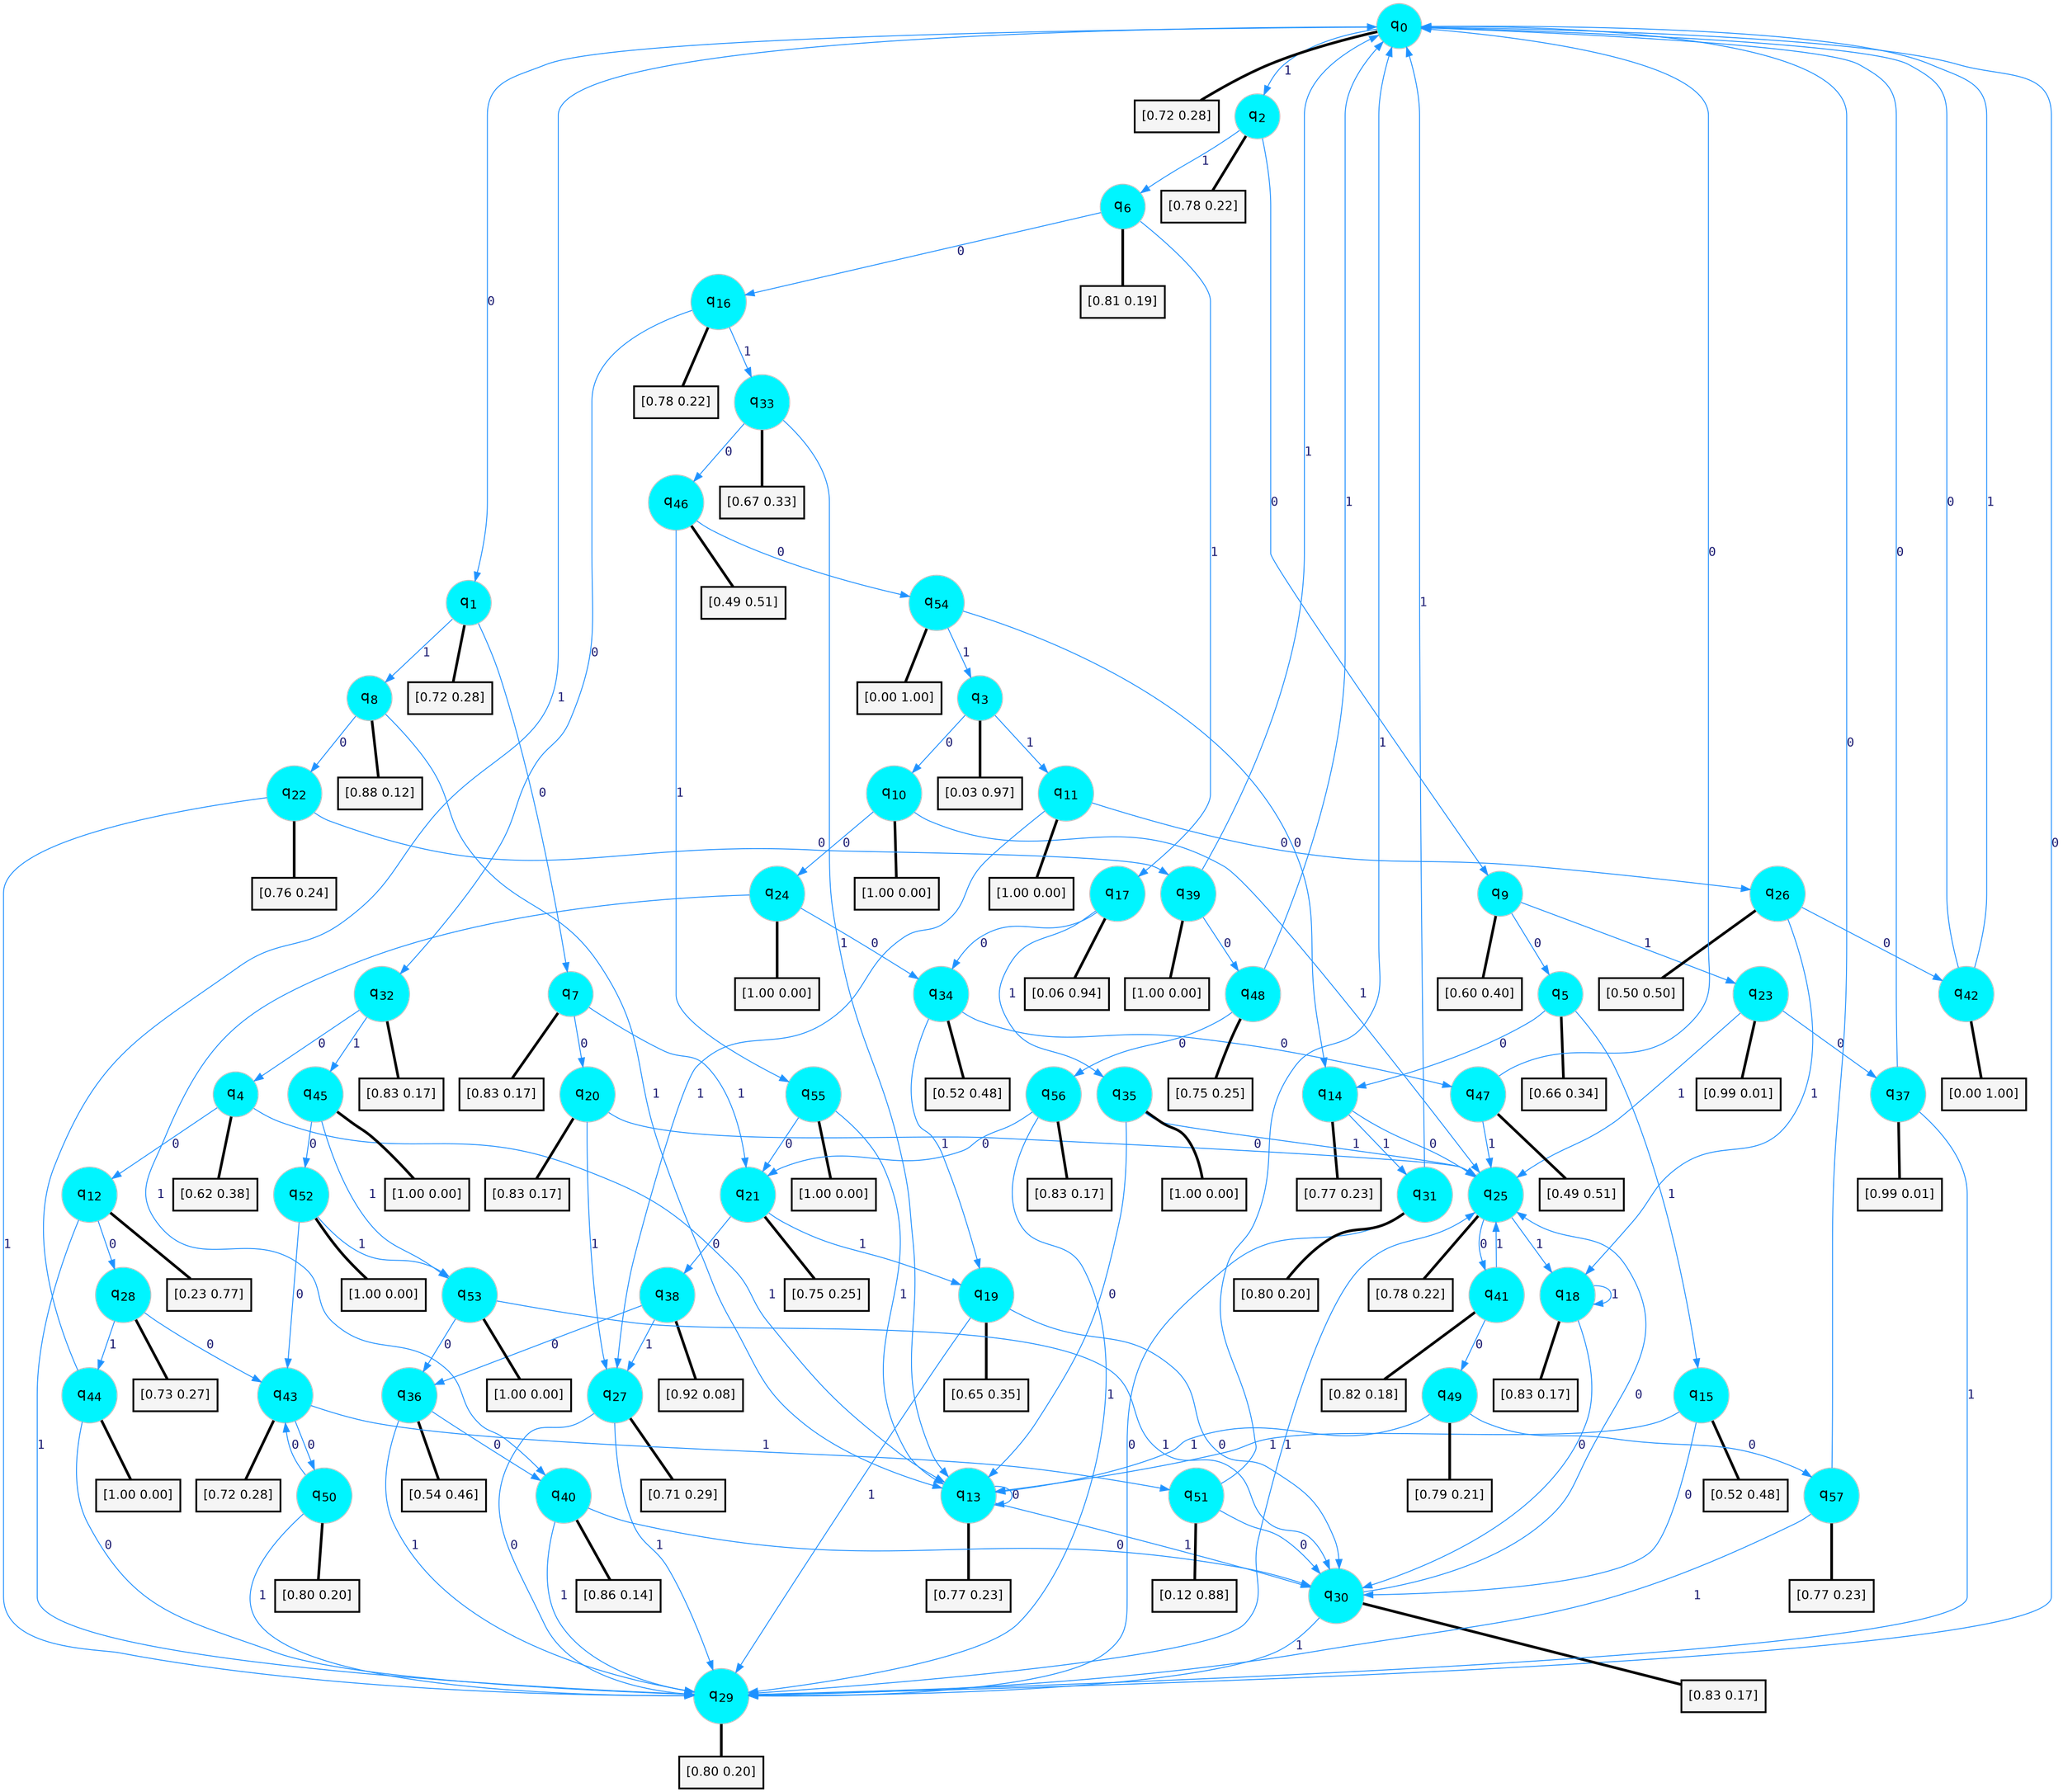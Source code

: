 digraph G {
graph [
bgcolor=transparent, dpi=300, rankdir=TD, size="40,25"];
node [
color=gray, fillcolor=turquoise1, fontcolor=black, fontname=Helvetica, fontsize=16, fontweight=bold, shape=circle, style=filled];
edge [
arrowsize=1, color=dodgerblue1, fontcolor=midnightblue, fontname=courier, fontweight=bold, penwidth=1, style=solid, weight=20];
0[label=<q<SUB>0</SUB>>];
1[label=<q<SUB>1</SUB>>];
2[label=<q<SUB>2</SUB>>];
3[label=<q<SUB>3</SUB>>];
4[label=<q<SUB>4</SUB>>];
5[label=<q<SUB>5</SUB>>];
6[label=<q<SUB>6</SUB>>];
7[label=<q<SUB>7</SUB>>];
8[label=<q<SUB>8</SUB>>];
9[label=<q<SUB>9</SUB>>];
10[label=<q<SUB>10</SUB>>];
11[label=<q<SUB>11</SUB>>];
12[label=<q<SUB>12</SUB>>];
13[label=<q<SUB>13</SUB>>];
14[label=<q<SUB>14</SUB>>];
15[label=<q<SUB>15</SUB>>];
16[label=<q<SUB>16</SUB>>];
17[label=<q<SUB>17</SUB>>];
18[label=<q<SUB>18</SUB>>];
19[label=<q<SUB>19</SUB>>];
20[label=<q<SUB>20</SUB>>];
21[label=<q<SUB>21</SUB>>];
22[label=<q<SUB>22</SUB>>];
23[label=<q<SUB>23</SUB>>];
24[label=<q<SUB>24</SUB>>];
25[label=<q<SUB>25</SUB>>];
26[label=<q<SUB>26</SUB>>];
27[label=<q<SUB>27</SUB>>];
28[label=<q<SUB>28</SUB>>];
29[label=<q<SUB>29</SUB>>];
30[label=<q<SUB>30</SUB>>];
31[label=<q<SUB>31</SUB>>];
32[label=<q<SUB>32</SUB>>];
33[label=<q<SUB>33</SUB>>];
34[label=<q<SUB>34</SUB>>];
35[label=<q<SUB>35</SUB>>];
36[label=<q<SUB>36</SUB>>];
37[label=<q<SUB>37</SUB>>];
38[label=<q<SUB>38</SUB>>];
39[label=<q<SUB>39</SUB>>];
40[label=<q<SUB>40</SUB>>];
41[label=<q<SUB>41</SUB>>];
42[label=<q<SUB>42</SUB>>];
43[label=<q<SUB>43</SUB>>];
44[label=<q<SUB>44</SUB>>];
45[label=<q<SUB>45</SUB>>];
46[label=<q<SUB>46</SUB>>];
47[label=<q<SUB>47</SUB>>];
48[label=<q<SUB>48</SUB>>];
49[label=<q<SUB>49</SUB>>];
50[label=<q<SUB>50</SUB>>];
51[label=<q<SUB>51</SUB>>];
52[label=<q<SUB>52</SUB>>];
53[label=<q<SUB>53</SUB>>];
54[label=<q<SUB>54</SUB>>];
55[label=<q<SUB>55</SUB>>];
56[label=<q<SUB>56</SUB>>];
57[label=<q<SUB>57</SUB>>];
58[label="[0.72 0.28]", shape=box,fontcolor=black, fontname=Helvetica, fontsize=14, penwidth=2, fillcolor=whitesmoke,color=black];
59[label="[0.72 0.28]", shape=box,fontcolor=black, fontname=Helvetica, fontsize=14, penwidth=2, fillcolor=whitesmoke,color=black];
60[label="[0.78 0.22]", shape=box,fontcolor=black, fontname=Helvetica, fontsize=14, penwidth=2, fillcolor=whitesmoke,color=black];
61[label="[0.03 0.97]", shape=box,fontcolor=black, fontname=Helvetica, fontsize=14, penwidth=2, fillcolor=whitesmoke,color=black];
62[label="[0.62 0.38]", shape=box,fontcolor=black, fontname=Helvetica, fontsize=14, penwidth=2, fillcolor=whitesmoke,color=black];
63[label="[0.66 0.34]", shape=box,fontcolor=black, fontname=Helvetica, fontsize=14, penwidth=2, fillcolor=whitesmoke,color=black];
64[label="[0.81 0.19]", shape=box,fontcolor=black, fontname=Helvetica, fontsize=14, penwidth=2, fillcolor=whitesmoke,color=black];
65[label="[0.83 0.17]", shape=box,fontcolor=black, fontname=Helvetica, fontsize=14, penwidth=2, fillcolor=whitesmoke,color=black];
66[label="[0.88 0.12]", shape=box,fontcolor=black, fontname=Helvetica, fontsize=14, penwidth=2, fillcolor=whitesmoke,color=black];
67[label="[0.60 0.40]", shape=box,fontcolor=black, fontname=Helvetica, fontsize=14, penwidth=2, fillcolor=whitesmoke,color=black];
68[label="[1.00 0.00]", shape=box,fontcolor=black, fontname=Helvetica, fontsize=14, penwidth=2, fillcolor=whitesmoke,color=black];
69[label="[1.00 0.00]", shape=box,fontcolor=black, fontname=Helvetica, fontsize=14, penwidth=2, fillcolor=whitesmoke,color=black];
70[label="[0.23 0.77]", shape=box,fontcolor=black, fontname=Helvetica, fontsize=14, penwidth=2, fillcolor=whitesmoke,color=black];
71[label="[0.77 0.23]", shape=box,fontcolor=black, fontname=Helvetica, fontsize=14, penwidth=2, fillcolor=whitesmoke,color=black];
72[label="[0.77 0.23]", shape=box,fontcolor=black, fontname=Helvetica, fontsize=14, penwidth=2, fillcolor=whitesmoke,color=black];
73[label="[0.52 0.48]", shape=box,fontcolor=black, fontname=Helvetica, fontsize=14, penwidth=2, fillcolor=whitesmoke,color=black];
74[label="[0.78 0.22]", shape=box,fontcolor=black, fontname=Helvetica, fontsize=14, penwidth=2, fillcolor=whitesmoke,color=black];
75[label="[0.06 0.94]", shape=box,fontcolor=black, fontname=Helvetica, fontsize=14, penwidth=2, fillcolor=whitesmoke,color=black];
76[label="[0.83 0.17]", shape=box,fontcolor=black, fontname=Helvetica, fontsize=14, penwidth=2, fillcolor=whitesmoke,color=black];
77[label="[0.65 0.35]", shape=box,fontcolor=black, fontname=Helvetica, fontsize=14, penwidth=2, fillcolor=whitesmoke,color=black];
78[label="[0.83 0.17]", shape=box,fontcolor=black, fontname=Helvetica, fontsize=14, penwidth=2, fillcolor=whitesmoke,color=black];
79[label="[0.75 0.25]", shape=box,fontcolor=black, fontname=Helvetica, fontsize=14, penwidth=2, fillcolor=whitesmoke,color=black];
80[label="[0.76 0.24]", shape=box,fontcolor=black, fontname=Helvetica, fontsize=14, penwidth=2, fillcolor=whitesmoke,color=black];
81[label="[0.99 0.01]", shape=box,fontcolor=black, fontname=Helvetica, fontsize=14, penwidth=2, fillcolor=whitesmoke,color=black];
82[label="[1.00 0.00]", shape=box,fontcolor=black, fontname=Helvetica, fontsize=14, penwidth=2, fillcolor=whitesmoke,color=black];
83[label="[0.78 0.22]", shape=box,fontcolor=black, fontname=Helvetica, fontsize=14, penwidth=2, fillcolor=whitesmoke,color=black];
84[label="[0.50 0.50]", shape=box,fontcolor=black, fontname=Helvetica, fontsize=14, penwidth=2, fillcolor=whitesmoke,color=black];
85[label="[0.71 0.29]", shape=box,fontcolor=black, fontname=Helvetica, fontsize=14, penwidth=2, fillcolor=whitesmoke,color=black];
86[label="[0.73 0.27]", shape=box,fontcolor=black, fontname=Helvetica, fontsize=14, penwidth=2, fillcolor=whitesmoke,color=black];
87[label="[0.80 0.20]", shape=box,fontcolor=black, fontname=Helvetica, fontsize=14, penwidth=2, fillcolor=whitesmoke,color=black];
88[label="[0.83 0.17]", shape=box,fontcolor=black, fontname=Helvetica, fontsize=14, penwidth=2, fillcolor=whitesmoke,color=black];
89[label="[0.80 0.20]", shape=box,fontcolor=black, fontname=Helvetica, fontsize=14, penwidth=2, fillcolor=whitesmoke,color=black];
90[label="[0.83 0.17]", shape=box,fontcolor=black, fontname=Helvetica, fontsize=14, penwidth=2, fillcolor=whitesmoke,color=black];
91[label="[0.67 0.33]", shape=box,fontcolor=black, fontname=Helvetica, fontsize=14, penwidth=2, fillcolor=whitesmoke,color=black];
92[label="[0.52 0.48]", shape=box,fontcolor=black, fontname=Helvetica, fontsize=14, penwidth=2, fillcolor=whitesmoke,color=black];
93[label="[1.00 0.00]", shape=box,fontcolor=black, fontname=Helvetica, fontsize=14, penwidth=2, fillcolor=whitesmoke,color=black];
94[label="[0.54 0.46]", shape=box,fontcolor=black, fontname=Helvetica, fontsize=14, penwidth=2, fillcolor=whitesmoke,color=black];
95[label="[0.99 0.01]", shape=box,fontcolor=black, fontname=Helvetica, fontsize=14, penwidth=2, fillcolor=whitesmoke,color=black];
96[label="[0.92 0.08]", shape=box,fontcolor=black, fontname=Helvetica, fontsize=14, penwidth=2, fillcolor=whitesmoke,color=black];
97[label="[1.00 0.00]", shape=box,fontcolor=black, fontname=Helvetica, fontsize=14, penwidth=2, fillcolor=whitesmoke,color=black];
98[label="[0.86 0.14]", shape=box,fontcolor=black, fontname=Helvetica, fontsize=14, penwidth=2, fillcolor=whitesmoke,color=black];
99[label="[0.82 0.18]", shape=box,fontcolor=black, fontname=Helvetica, fontsize=14, penwidth=2, fillcolor=whitesmoke,color=black];
100[label="[0.00 1.00]", shape=box,fontcolor=black, fontname=Helvetica, fontsize=14, penwidth=2, fillcolor=whitesmoke,color=black];
101[label="[0.72 0.28]", shape=box,fontcolor=black, fontname=Helvetica, fontsize=14, penwidth=2, fillcolor=whitesmoke,color=black];
102[label="[1.00 0.00]", shape=box,fontcolor=black, fontname=Helvetica, fontsize=14, penwidth=2, fillcolor=whitesmoke,color=black];
103[label="[1.00 0.00]", shape=box,fontcolor=black, fontname=Helvetica, fontsize=14, penwidth=2, fillcolor=whitesmoke,color=black];
104[label="[0.49 0.51]", shape=box,fontcolor=black, fontname=Helvetica, fontsize=14, penwidth=2, fillcolor=whitesmoke,color=black];
105[label="[0.49 0.51]", shape=box,fontcolor=black, fontname=Helvetica, fontsize=14, penwidth=2, fillcolor=whitesmoke,color=black];
106[label="[0.75 0.25]", shape=box,fontcolor=black, fontname=Helvetica, fontsize=14, penwidth=2, fillcolor=whitesmoke,color=black];
107[label="[0.79 0.21]", shape=box,fontcolor=black, fontname=Helvetica, fontsize=14, penwidth=2, fillcolor=whitesmoke,color=black];
108[label="[0.80 0.20]", shape=box,fontcolor=black, fontname=Helvetica, fontsize=14, penwidth=2, fillcolor=whitesmoke,color=black];
109[label="[0.12 0.88]", shape=box,fontcolor=black, fontname=Helvetica, fontsize=14, penwidth=2, fillcolor=whitesmoke,color=black];
110[label="[1.00 0.00]", shape=box,fontcolor=black, fontname=Helvetica, fontsize=14, penwidth=2, fillcolor=whitesmoke,color=black];
111[label="[1.00 0.00]", shape=box,fontcolor=black, fontname=Helvetica, fontsize=14, penwidth=2, fillcolor=whitesmoke,color=black];
112[label="[0.00 1.00]", shape=box,fontcolor=black, fontname=Helvetica, fontsize=14, penwidth=2, fillcolor=whitesmoke,color=black];
113[label="[1.00 0.00]", shape=box,fontcolor=black, fontname=Helvetica, fontsize=14, penwidth=2, fillcolor=whitesmoke,color=black];
114[label="[0.83 0.17]", shape=box,fontcolor=black, fontname=Helvetica, fontsize=14, penwidth=2, fillcolor=whitesmoke,color=black];
115[label="[0.77 0.23]", shape=box,fontcolor=black, fontname=Helvetica, fontsize=14, penwidth=2, fillcolor=whitesmoke,color=black];
0->1 [label=0];
0->2 [label=1];
0->58 [arrowhead=none, penwidth=3,color=black];
1->7 [label=0];
1->8 [label=1];
1->59 [arrowhead=none, penwidth=3,color=black];
2->9 [label=0];
2->6 [label=1];
2->60 [arrowhead=none, penwidth=3,color=black];
3->10 [label=0];
3->11 [label=1];
3->61 [arrowhead=none, penwidth=3,color=black];
4->12 [label=0];
4->13 [label=1];
4->62 [arrowhead=none, penwidth=3,color=black];
5->14 [label=0];
5->15 [label=1];
5->63 [arrowhead=none, penwidth=3,color=black];
6->16 [label=0];
6->17 [label=1];
6->64 [arrowhead=none, penwidth=3,color=black];
7->20 [label=0];
7->21 [label=1];
7->65 [arrowhead=none, penwidth=3,color=black];
8->22 [label=0];
8->13 [label=1];
8->66 [arrowhead=none, penwidth=3,color=black];
9->5 [label=0];
9->23 [label=1];
9->67 [arrowhead=none, penwidth=3,color=black];
10->24 [label=0];
10->25 [label=1];
10->68 [arrowhead=none, penwidth=3,color=black];
11->26 [label=0];
11->27 [label=1];
11->69 [arrowhead=none, penwidth=3,color=black];
12->28 [label=0];
12->29 [label=1];
12->70 [arrowhead=none, penwidth=3,color=black];
13->13 [label=0];
13->30 [label=1];
13->71 [arrowhead=none, penwidth=3,color=black];
14->25 [label=0];
14->31 [label=1];
14->72 [arrowhead=none, penwidth=3,color=black];
15->30 [label=0];
15->13 [label=1];
15->73 [arrowhead=none, penwidth=3,color=black];
16->32 [label=0];
16->33 [label=1];
16->74 [arrowhead=none, penwidth=3,color=black];
17->34 [label=0];
17->35 [label=1];
17->75 [arrowhead=none, penwidth=3,color=black];
18->30 [label=0];
18->18 [label=1];
18->76 [arrowhead=none, penwidth=3,color=black];
19->30 [label=0];
19->29 [label=1];
19->77 [arrowhead=none, penwidth=3,color=black];
20->25 [label=0];
20->27 [label=1];
20->78 [arrowhead=none, penwidth=3,color=black];
21->38 [label=0];
21->19 [label=1];
21->79 [arrowhead=none, penwidth=3,color=black];
22->39 [label=0];
22->29 [label=1];
22->80 [arrowhead=none, penwidth=3,color=black];
23->37 [label=0];
23->25 [label=1];
23->81 [arrowhead=none, penwidth=3,color=black];
24->34 [label=0];
24->40 [label=1];
24->82 [arrowhead=none, penwidth=3,color=black];
25->41 [label=0];
25->18 [label=1];
25->83 [arrowhead=none, penwidth=3,color=black];
26->42 [label=0];
26->18 [label=1];
26->84 [arrowhead=none, penwidth=3,color=black];
27->29 [label=0];
27->29 [label=1];
27->85 [arrowhead=none, penwidth=3,color=black];
28->43 [label=0];
28->44 [label=1];
28->86 [arrowhead=none, penwidth=3,color=black];
29->0 [label=0];
29->25 [label=1];
29->87 [arrowhead=none, penwidth=3,color=black];
30->25 [label=0];
30->29 [label=1];
30->88 [arrowhead=none, penwidth=3,color=black];
31->29 [label=0];
31->0 [label=1];
31->89 [arrowhead=none, penwidth=3,color=black];
32->4 [label=0];
32->45 [label=1];
32->90 [arrowhead=none, penwidth=3,color=black];
33->46 [label=0];
33->13 [label=1];
33->91 [arrowhead=none, penwidth=3,color=black];
34->47 [label=0];
34->19 [label=1];
34->92 [arrowhead=none, penwidth=3,color=black];
35->13 [label=0];
35->25 [label=1];
35->93 [arrowhead=none, penwidth=3,color=black];
36->40 [label=0];
36->29 [label=1];
36->94 [arrowhead=none, penwidth=3,color=black];
37->0 [label=0];
37->29 [label=1];
37->95 [arrowhead=none, penwidth=3,color=black];
38->36 [label=0];
38->27 [label=1];
38->96 [arrowhead=none, penwidth=3,color=black];
39->48 [label=0];
39->0 [label=1];
39->97 [arrowhead=none, penwidth=3,color=black];
40->30 [label=0];
40->29 [label=1];
40->98 [arrowhead=none, penwidth=3,color=black];
41->49 [label=0];
41->25 [label=1];
41->99 [arrowhead=none, penwidth=3,color=black];
42->0 [label=0];
42->0 [label=1];
42->100 [arrowhead=none, penwidth=3,color=black];
43->50 [label=0];
43->51 [label=1];
43->101 [arrowhead=none, penwidth=3,color=black];
44->29 [label=0];
44->0 [label=1];
44->102 [arrowhead=none, penwidth=3,color=black];
45->52 [label=0];
45->53 [label=1];
45->103 [arrowhead=none, penwidth=3,color=black];
46->54 [label=0];
46->55 [label=1];
46->104 [arrowhead=none, penwidth=3,color=black];
47->0 [label=0];
47->25 [label=1];
47->105 [arrowhead=none, penwidth=3,color=black];
48->56 [label=0];
48->0 [label=1];
48->106 [arrowhead=none, penwidth=3,color=black];
49->57 [label=0];
49->13 [label=1];
49->107 [arrowhead=none, penwidth=3,color=black];
50->43 [label=0];
50->29 [label=1];
50->108 [arrowhead=none, penwidth=3,color=black];
51->30 [label=0];
51->0 [label=1];
51->109 [arrowhead=none, penwidth=3,color=black];
52->43 [label=0];
52->53 [label=1];
52->110 [arrowhead=none, penwidth=3,color=black];
53->36 [label=0];
53->30 [label=1];
53->111 [arrowhead=none, penwidth=3,color=black];
54->14 [label=0];
54->3 [label=1];
54->112 [arrowhead=none, penwidth=3,color=black];
55->21 [label=0];
55->13 [label=1];
55->113 [arrowhead=none, penwidth=3,color=black];
56->21 [label=0];
56->29 [label=1];
56->114 [arrowhead=none, penwidth=3,color=black];
57->0 [label=0];
57->29 [label=1];
57->115 [arrowhead=none, penwidth=3,color=black];
}
